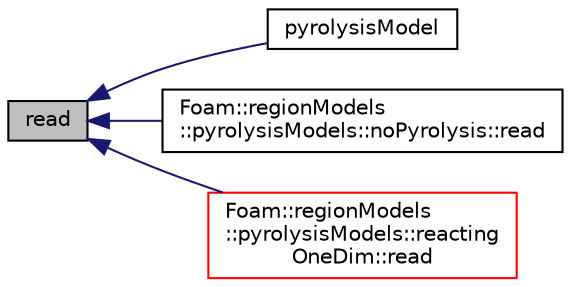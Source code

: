 digraph "read"
{
  bgcolor="transparent";
  edge [fontname="Helvetica",fontsize="10",labelfontname="Helvetica",labelfontsize="10"];
  node [fontname="Helvetica",fontsize="10",shape=record];
  rankdir="LR";
  Node1 [label="read",height=0.2,width=0.4,color="black", fillcolor="grey75", style="filled", fontcolor="black"];
  Node1 -> Node2 [dir="back",color="midnightblue",fontsize="10",style="solid",fontname="Helvetica"];
  Node2 [label="pyrolysisModel",height=0.2,width=0.4,color="black",URL="$a02044.html#af84a1d1703d751de42df245fe67d499c",tooltip="Construct from type name and mesh. "];
  Node1 -> Node3 [dir="back",color="midnightblue",fontsize="10",style="solid",fontname="Helvetica"];
  Node3 [label="Foam::regionModels\l::pyrolysisModels::noPyrolysis::read",height=0.2,width=0.4,color="black",URL="$a01642.html#af816873151ddb0126e98bb2f914d8ed5",tooltip="Read control parameters from dictionary. "];
  Node1 -> Node4 [dir="back",color="midnightblue",fontsize="10",style="solid",fontname="Helvetica"];
  Node4 [label="Foam::regionModels\l::pyrolysisModels::reacting\lOneDim::read",height=0.2,width=0.4,color="red",URL="$a02091.html#af816873151ddb0126e98bb2f914d8ed5",tooltip="Read control parameters from dictionary. "];
}
